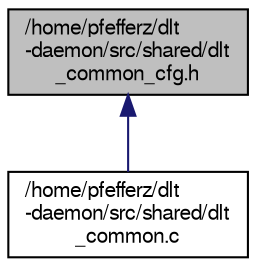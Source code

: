 digraph "/home/pfefferz/dlt-daemon/src/shared/dlt_common_cfg.h"
{
  edge [fontname="FreeSans",fontsize="10",labelfontname="FreeSans",labelfontsize="10"];
  node [fontname="FreeSans",fontsize="10",shape=record];
  Node1 [label="/home/pfefferz/dlt\l-daemon/src/shared/dlt\l_common_cfg.h",height=0.2,width=0.4,color="black", fillcolor="grey75", style="filled", fontcolor="black"];
  Node1 -> Node2 [dir="back",color="midnightblue",fontsize="10",style="solid",fontname="FreeSans"];
  Node2 [label="/home/pfefferz/dlt\l-daemon/src/shared/dlt\l_common.c",height=0.2,width=0.4,color="black", fillcolor="white", style="filled",URL="$dlt__common_8c.html"];
}
